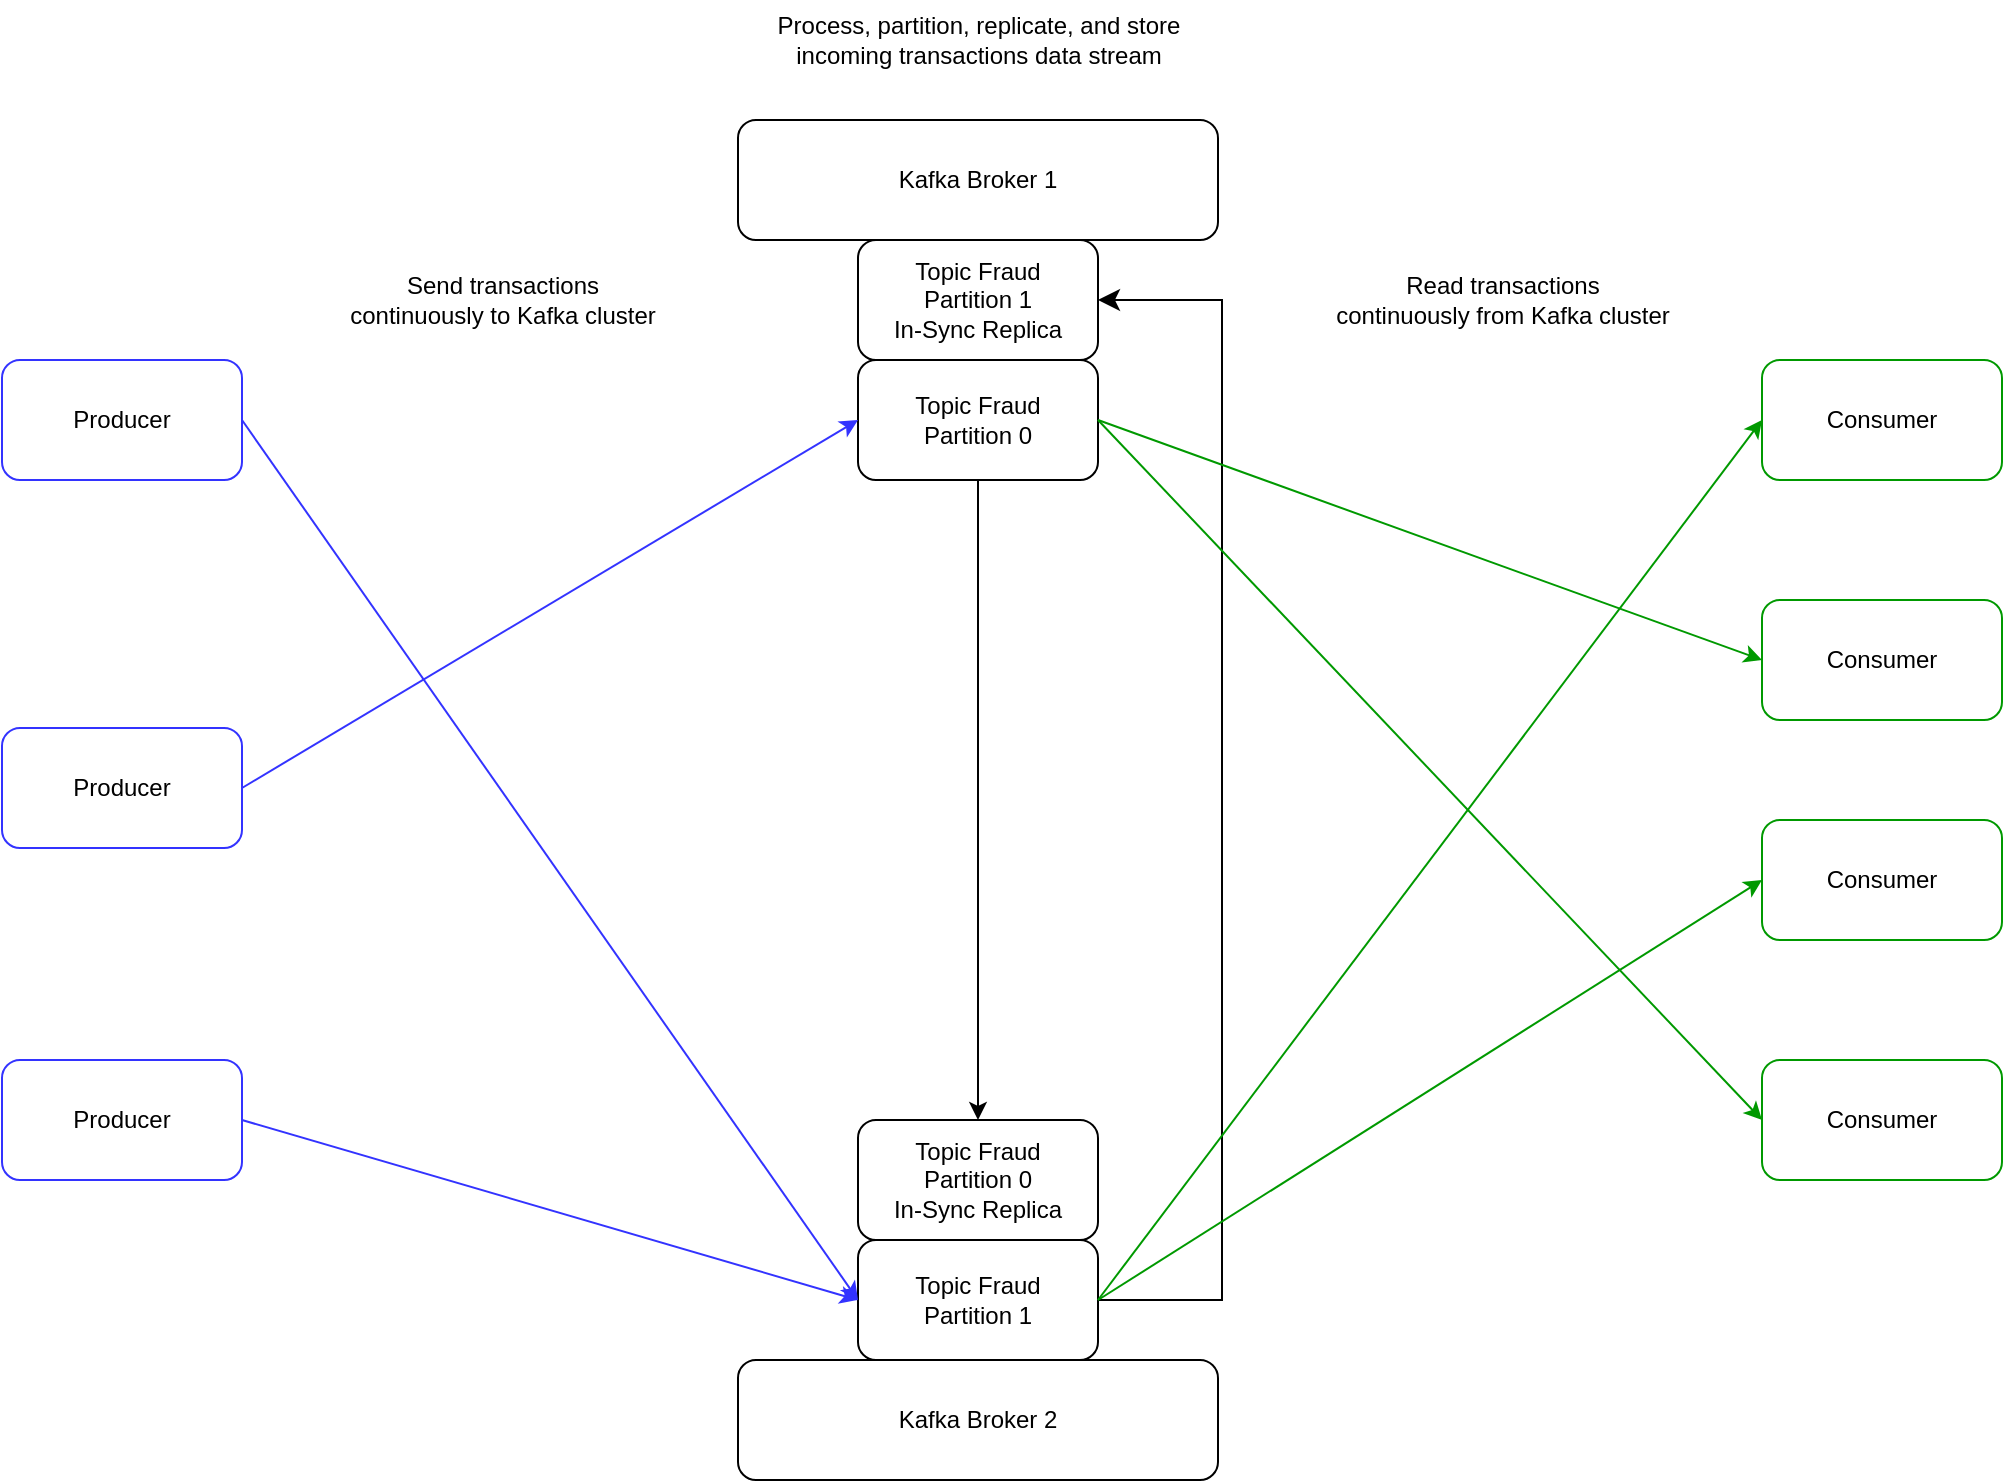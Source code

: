 <mxfile version="22.1.16" type="device">
  <diagram name="Seite-1" id="YpY-XhgHn_O2BCv8NfTr">
    <mxGraphModel dx="1851" dy="925" grid="1" gridSize="10" guides="1" tooltips="1" connect="1" arrows="1" fold="1" page="1" pageScale="1" pageWidth="1169" pageHeight="827" math="0" shadow="0">
      <root>
        <mxCell id="0" />
        <mxCell id="1" parent="0" />
        <mxCell id="QEzqxZdG3EroJ6TDsT4L-1" value="Producer" style="rounded=1;whiteSpace=wrap;html=1;strokeColor=#3333FF;" vertex="1" parent="1">
          <mxGeometry x="80" y="200" width="120" height="60" as="geometry" />
        </mxCell>
        <mxCell id="QEzqxZdG3EroJ6TDsT4L-2" value="Producer" style="rounded=1;whiteSpace=wrap;html=1;strokeColor=#3333FF;" vertex="1" parent="1">
          <mxGeometry x="80" y="550" width="120" height="60" as="geometry" />
        </mxCell>
        <mxCell id="QEzqxZdG3EroJ6TDsT4L-4" value="Consumer" style="rounded=1;whiteSpace=wrap;html=1;strokeColor=#009900;" vertex="1" parent="1">
          <mxGeometry x="960" y="200" width="120" height="60" as="geometry" />
        </mxCell>
        <mxCell id="QEzqxZdG3EroJ6TDsT4L-5" value="Consumer" style="rounded=1;whiteSpace=wrap;html=1;strokeColor=#009900;" vertex="1" parent="1">
          <mxGeometry x="960" y="320" width="120" height="60" as="geometry" />
        </mxCell>
        <mxCell id="QEzqxZdG3EroJ6TDsT4L-6" value="Consumer" style="rounded=1;whiteSpace=wrap;html=1;strokeColor=#009900;" vertex="1" parent="1">
          <mxGeometry x="960" y="430" width="120" height="60" as="geometry" />
        </mxCell>
        <mxCell id="QEzqxZdG3EroJ6TDsT4L-7" value="Consumer" style="rounded=1;whiteSpace=wrap;html=1;strokeColor=#009900;" vertex="1" parent="1">
          <mxGeometry x="960" y="550" width="120" height="60" as="geometry" />
        </mxCell>
        <mxCell id="QEzqxZdG3EroJ6TDsT4L-8" value="Kafka Broker 1" style="rounded=1;whiteSpace=wrap;html=1;" vertex="1" parent="1">
          <mxGeometry x="448" y="80" width="240" height="60" as="geometry" />
        </mxCell>
        <mxCell id="QEzqxZdG3EroJ6TDsT4L-9" value="Topic Fraud&lt;br&gt;Partition 0" style="rounded=1;whiteSpace=wrap;html=1;" vertex="1" parent="1">
          <mxGeometry x="508" y="200" width="120" height="60" as="geometry" />
        </mxCell>
        <mxCell id="QEzqxZdG3EroJ6TDsT4L-10" value="Topic Fraud&lt;br&gt;Partition 1&lt;br&gt;In-Sync Replica" style="rounded=1;whiteSpace=wrap;html=1;" vertex="1" parent="1">
          <mxGeometry x="508" y="140" width="120" height="60" as="geometry" />
        </mxCell>
        <mxCell id="QEzqxZdG3EroJ6TDsT4L-11" value="Kafka Broker 2" style="rounded=1;whiteSpace=wrap;html=1;" vertex="1" parent="1">
          <mxGeometry x="448" y="700" width="240" height="60" as="geometry" />
        </mxCell>
        <mxCell id="QEzqxZdG3EroJ6TDsT4L-12" value="Topic Fraud&lt;br&gt;Partition 1" style="rounded=1;whiteSpace=wrap;html=1;" vertex="1" parent="1">
          <mxGeometry x="508" y="640" width="120" height="60" as="geometry" />
        </mxCell>
        <mxCell id="QEzqxZdG3EroJ6TDsT4L-13" value="Topic Fraud&lt;br&gt;Partition 0&lt;br&gt;In-Sync Replica" style="rounded=1;whiteSpace=wrap;html=1;" vertex="1" parent="1">
          <mxGeometry x="508" y="580" width="120" height="60" as="geometry" />
        </mxCell>
        <mxCell id="QEzqxZdG3EroJ6TDsT4L-14" value="" style="endArrow=classic;html=1;rounded=0;exitX=1;exitY=0.5;exitDx=0;exitDy=0;entryX=0;entryY=0.5;entryDx=0;entryDy=0;strokeColor=#3333FF;" edge="1" parent="1" source="QEzqxZdG3EroJ6TDsT4L-1" target="QEzqxZdG3EroJ6TDsT4L-12">
          <mxGeometry width="50" height="50" relative="1" as="geometry">
            <mxPoint x="580" y="380" as="sourcePoint" />
            <mxPoint x="560" y="430" as="targetPoint" />
          </mxGeometry>
        </mxCell>
        <mxCell id="QEzqxZdG3EroJ6TDsT4L-15" value="Producer" style="rounded=1;whiteSpace=wrap;html=1;strokeColor=#3333FF;" vertex="1" parent="1">
          <mxGeometry x="80" y="384" width="120" height="60" as="geometry" />
        </mxCell>
        <mxCell id="QEzqxZdG3EroJ6TDsT4L-16" value="" style="endArrow=classic;html=1;rounded=0;exitX=1;exitY=0.5;exitDx=0;exitDy=0;entryX=0;entryY=0.5;entryDx=0;entryDy=0;strokeColor=#3333FF;" edge="1" parent="1" source="QEzqxZdG3EroJ6TDsT4L-15" target="QEzqxZdG3EroJ6TDsT4L-9">
          <mxGeometry width="50" height="50" relative="1" as="geometry">
            <mxPoint x="240" y="350" as="sourcePoint" />
            <mxPoint x="589" y="454" as="targetPoint" />
          </mxGeometry>
        </mxCell>
        <mxCell id="QEzqxZdG3EroJ6TDsT4L-17" value="" style="endArrow=classic;html=1;rounded=0;entryX=0;entryY=0.5;entryDx=0;entryDy=0;exitX=1;exitY=0.5;exitDx=0;exitDy=0;strokeColor=#3333FF;" edge="1" parent="1" source="QEzqxZdG3EroJ6TDsT4L-2" target="QEzqxZdG3EroJ6TDsT4L-12">
          <mxGeometry width="50" height="50" relative="1" as="geometry">
            <mxPoint x="250" y="350" as="sourcePoint" />
            <mxPoint x="589" y="454" as="targetPoint" />
          </mxGeometry>
        </mxCell>
        <mxCell id="QEzqxZdG3EroJ6TDsT4L-23" value="" style="edgeStyle=elbowEdgeStyle;elbow=horizontal;endArrow=classic;html=1;curved=0;rounded=0;endSize=8;startSize=8;exitX=1;exitY=0.5;exitDx=0;exitDy=0;entryX=1;entryY=0.5;entryDx=0;entryDy=0;" edge="1" parent="1" source="QEzqxZdG3EroJ6TDsT4L-12" target="QEzqxZdG3EroJ6TDsT4L-10">
          <mxGeometry width="50" height="50" relative="1" as="geometry">
            <mxPoint x="520" y="390" as="sourcePoint" />
            <mxPoint x="570" y="340" as="targetPoint" />
            <Array as="points">
              <mxPoint x="690" y="430" />
            </Array>
          </mxGeometry>
        </mxCell>
        <mxCell id="QEzqxZdG3EroJ6TDsT4L-24" value="" style="endArrow=classic;html=1;rounded=0;exitX=1;exitY=0.5;exitDx=0;exitDy=0;entryX=0;entryY=0.5;entryDx=0;entryDy=0;strokeColor=#009900;" edge="1" parent="1" source="QEzqxZdG3EroJ6TDsT4L-12" target="QEzqxZdG3EroJ6TDsT4L-4">
          <mxGeometry width="50" height="50" relative="1" as="geometry">
            <mxPoint x="240" y="240" as="sourcePoint" />
            <mxPoint x="589" y="454" as="targetPoint" />
          </mxGeometry>
        </mxCell>
        <mxCell id="QEzqxZdG3EroJ6TDsT4L-25" value="" style="endArrow=classic;html=1;rounded=0;exitX=1;exitY=0.5;exitDx=0;exitDy=0;entryX=0;entryY=0.5;entryDx=0;entryDy=0;strokeColor=#009900;" edge="1" parent="1" source="QEzqxZdG3EroJ6TDsT4L-9" target="QEzqxZdG3EroJ6TDsT4L-5">
          <mxGeometry width="50" height="50" relative="1" as="geometry">
            <mxPoint x="709" y="454" as="sourcePoint" />
            <mxPoint x="910" y="230" as="targetPoint" />
          </mxGeometry>
        </mxCell>
        <mxCell id="QEzqxZdG3EroJ6TDsT4L-26" value="" style="endArrow=classic;html=1;rounded=0;exitX=1;exitY=0.5;exitDx=0;exitDy=0;entryX=0;entryY=0.5;entryDx=0;entryDy=0;strokeColor=#009900;" edge="1" parent="1" source="QEzqxZdG3EroJ6TDsT4L-12" target="QEzqxZdG3EroJ6TDsT4L-6">
          <mxGeometry width="50" height="50" relative="1" as="geometry">
            <mxPoint x="719" y="464" as="sourcePoint" />
            <mxPoint x="920" y="240" as="targetPoint" />
          </mxGeometry>
        </mxCell>
        <mxCell id="QEzqxZdG3EroJ6TDsT4L-27" value="" style="endArrow=classic;html=1;rounded=0;exitX=1;exitY=0.5;exitDx=0;exitDy=0;entryX=0;entryY=0.5;entryDx=0;entryDy=0;strokeColor=#009900;" edge="1" parent="1" source="QEzqxZdG3EroJ6TDsT4L-9" target="QEzqxZdG3EroJ6TDsT4L-7">
          <mxGeometry width="50" height="50" relative="1" as="geometry">
            <mxPoint x="729" y="474" as="sourcePoint" />
            <mxPoint x="930" y="250" as="targetPoint" />
          </mxGeometry>
        </mxCell>
        <mxCell id="QEzqxZdG3EroJ6TDsT4L-28" value="" style="endArrow=classic;html=1;rounded=0;exitX=0.5;exitY=1;exitDx=0;exitDy=0;entryX=0.5;entryY=0;entryDx=0;entryDy=0;" edge="1" parent="1" source="QEzqxZdG3EroJ6TDsT4L-9" target="QEzqxZdG3EroJ6TDsT4L-13">
          <mxGeometry width="50" height="50" relative="1" as="geometry">
            <mxPoint x="490" y="440" as="sourcePoint" />
            <mxPoint x="600" y="560" as="targetPoint" />
          </mxGeometry>
        </mxCell>
        <mxCell id="QEzqxZdG3EroJ6TDsT4L-32" value="Send transactions&lt;br&gt;continuously to Kafka cluster" style="text;html=1;align=center;verticalAlign=middle;resizable=0;points=[];autosize=1;strokeColor=none;fillColor=none;" vertex="1" parent="1">
          <mxGeometry x="240" y="150" width="180" height="40" as="geometry" />
        </mxCell>
        <mxCell id="QEzqxZdG3EroJ6TDsT4L-33" value="Read transactions&lt;br&gt;continuously from Kafka cluster" style="text;html=1;align=center;verticalAlign=middle;resizable=0;points=[];autosize=1;strokeColor=none;fillColor=none;" vertex="1" parent="1">
          <mxGeometry x="735" y="150" width="190" height="40" as="geometry" />
        </mxCell>
        <mxCell id="QEzqxZdG3EroJ6TDsT4L-34" value="Process, partition, replicate, and store&lt;br&gt;incoming transactions data stream" style="text;html=1;align=center;verticalAlign=middle;resizable=0;points=[];autosize=1;strokeColor=none;fillColor=none;" vertex="1" parent="1">
          <mxGeometry x="458" y="20" width="220" height="40" as="geometry" />
        </mxCell>
      </root>
    </mxGraphModel>
  </diagram>
</mxfile>

